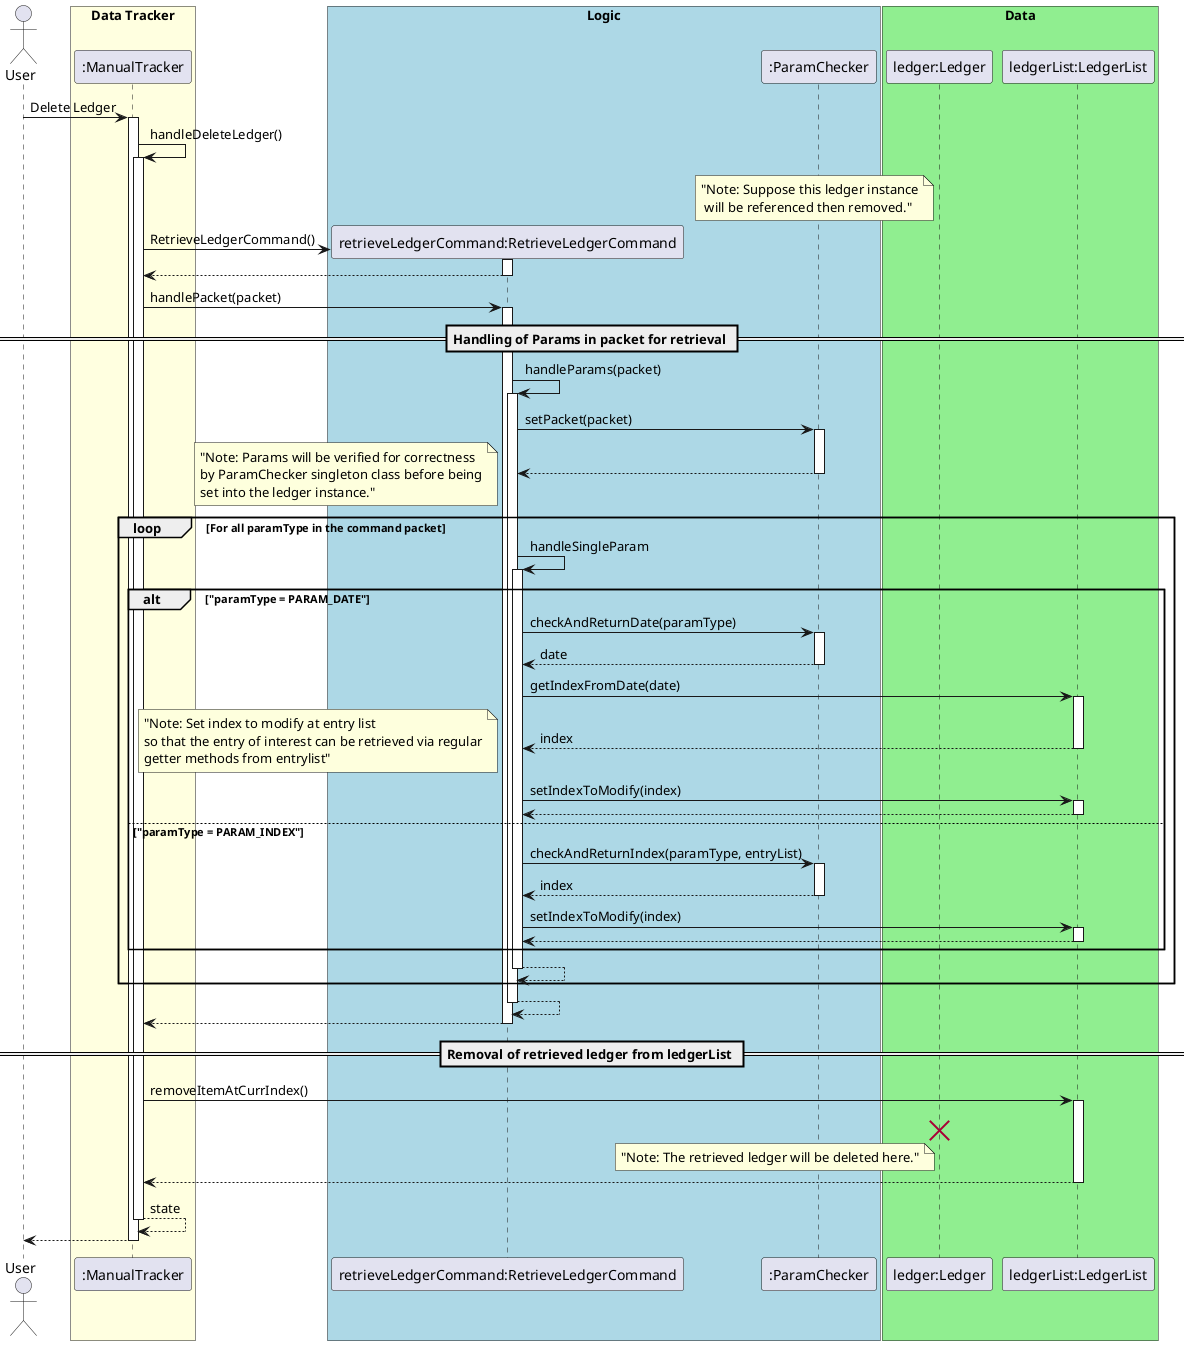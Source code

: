 @startuml
autoactivate on

actor User
skinparam shadowing false
skinparam sequence {
ActorBorderColor white

ActorBackgroundColor white
ActorFontColor white
ActorFontSize 17
ActorFontName ""
}
User-> ":ManualTracker": Delete Ledger

":ManualTracker" ->":ManualTracker": handleDeleteLedger()
   note left "ledger:Ledger" : "Note: Suppose this ledger instance\n will be referenced then removed."
   create "retrieveLedgerCommand:RetrieveLedgerCommand"
   ":ManualTracker"-> "retrieveLedgerCommand:RetrieveLedgerCommand" : RetrieveLedgerCommand()
   return

   ":ManualTracker"-> "retrieveLedgerCommand:RetrieveLedgerCommand" : handlePacket(packet)
        == Handling of Params in packet for retrieval ==
        "retrieveLedgerCommand:RetrieveLedgerCommand" -> "retrieveLedgerCommand:RetrieveLedgerCommand" : handleParams(packet)
            "retrieveLedgerCommand:RetrieveLedgerCommand" -> ":ParamChecker" : setPacket(packet)
            return
            loop For all paramType in the command packet
                note left: "Note: Params will be verified for correctness\nby ParamChecker singleton class before being\nset into the ledger instance."
                "retrieveLedgerCommand:RetrieveLedgerCommand" -> "retrieveLedgerCommand:RetrieveLedgerCommand" : handleSingleParam
                    alt "paramType = PARAM_DATE"
                        "retrieveLedgerCommand:RetrieveLedgerCommand" ->":ParamChecker": checkAndReturnDate(paramType)
                        return date
                        "retrieveLedgerCommand:RetrieveLedgerCommand" -> "ledgerList:LedgerList" : getIndexFromDate(date)
                        return index
                        note left: "Note: Set index to modify at entry list\nso that the entry of interest can be retrieved via regular\ngetter methods from entrylist"
                        "retrieveLedgerCommand:RetrieveLedgerCommand" -> "ledgerList:LedgerList" : setIndexToModify(index)
                        return
                    else "paramType = PARAM_INDEX"
                        "retrieveLedgerCommand:RetrieveLedgerCommand" ->":ParamChecker": checkAndReturnIndex(paramType, entryList)
                        return index
                        "retrieveLedgerCommand:RetrieveLedgerCommand" -> "ledgerList:LedgerList" : setIndexToModify(index)
                        return
                    end
                return
            end
        return
   return
   == Removal of retrieved ledger from ledgerList ==
   ":ManualTracker"-> "ledgerList:LedgerList" : removeItemAtCurrIndex()
   note left "ledger:Ledger": "Note: The retrieved ledger will be deleted here."
   destroy "ledger:Ledger"
   return
return state
return

box "Data Tracker" #LightYellow
participant ":ManualTracker"
endBox

box "Logic" #LightBlue
participant "retrieveLedgerCommand:RetrieveLedgerCommand"
participant ":ParamChecker"
endBox

box "Data" #LightGreen
participant "ledger:Ledger"
participant "ledgerList:LedgerList"
endBox
@enduml